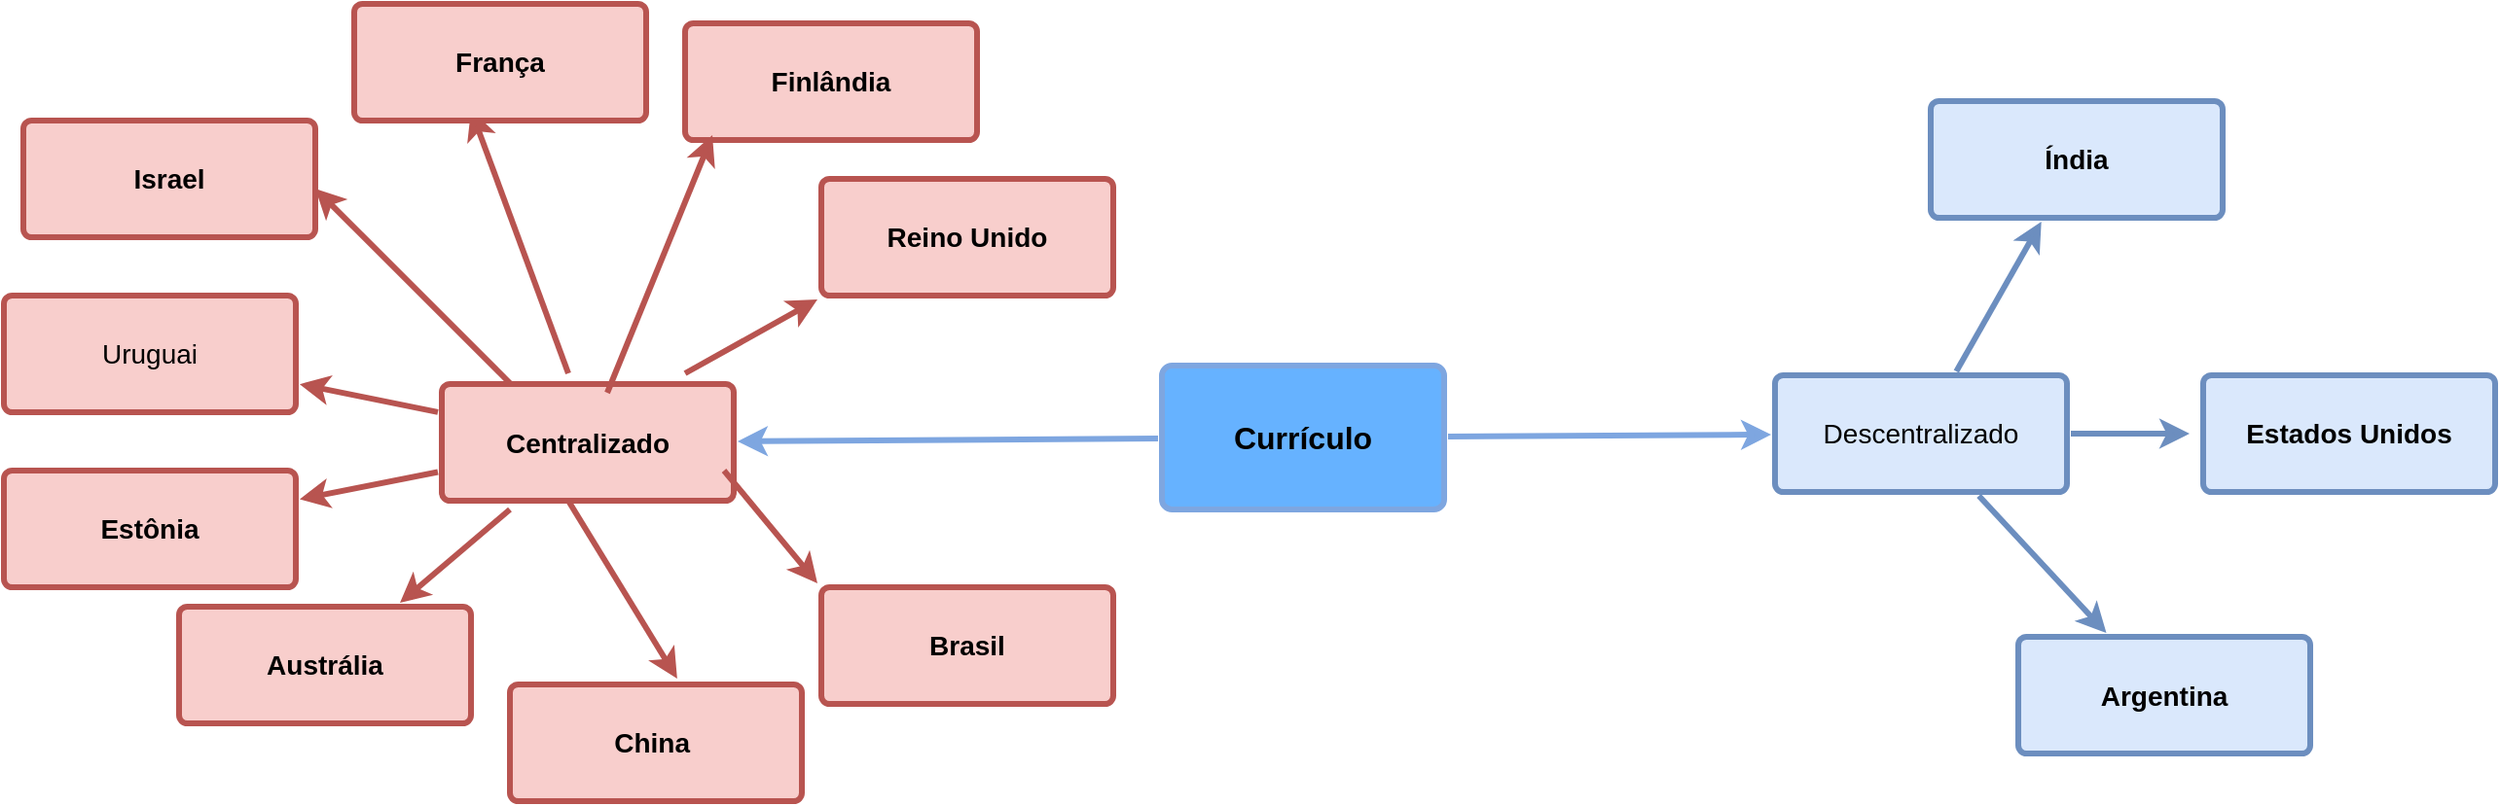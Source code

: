 <mxfile version="26.0.6">
  <diagram id="6a731a19-8d31-9384-78a2-239565b7b9f0" name="Page-1">
    <mxGraphModel dx="2283" dy="592" grid="1" gridSize="10" guides="1" tooltips="1" connect="1" arrows="1" fold="1" page="1" pageScale="1" pageWidth="1169" pageHeight="827" background="none" math="0" shadow="0">
      <root>
        <mxCell id="0" />
        <mxCell id="1" parent="0" />
        <mxCell id="1746" value="" style="edgeStyle=none;rounded=0;jumpStyle=none;html=1;shadow=0;labelBackgroundColor=none;startArrow=none;startFill=0;endArrow=classic;endFill=1;jettySize=auto;orthogonalLoop=1;strokeColor=#7EA6E0;strokeWidth=3;fontFamily=Helvetica;fontSize=16;fontColor=#23445D;spacing=5;" parent="1" source="1749" target="1771" edge="1">
          <mxGeometry relative="1" as="geometry" />
        </mxCell>
        <mxCell id="1748" value="" style="edgeStyle=none;rounded=0;jumpStyle=none;html=1;shadow=0;labelBackgroundColor=none;startArrow=none;startFill=0;endArrow=classic;endFill=1;jettySize=auto;orthogonalLoop=1;strokeColor=#7EA6E0;strokeWidth=3;fontFamily=Helvetica;fontSize=16;fontColor=#23445D;spacing=5;" parent="1" source="1749" target="1753" edge="1">
          <mxGeometry relative="1" as="geometry" />
        </mxCell>
        <mxCell id="1749" value="&lt;font style=&quot;color: rgb(0, 0, 0);&quot;&gt;Currículo&lt;/font&gt;" style="rounded=1;whiteSpace=wrap;html=1;shadow=0;labelBackgroundColor=none;strokeColor=#7EA6E0;strokeWidth=3;fillColor=#66B2FF;fontFamily=Helvetica;fontSize=16;fontColor=#FFFFFF;align=center;fontStyle=1;spacing=5;arcSize=7;perimeterSpacing=2;" parent="1" vertex="1">
          <mxGeometry x="585" y="376" width="145" height="74" as="geometry" />
        </mxCell>
        <mxCell id="1750" value="" style="edgeStyle=none;rounded=1;jumpStyle=none;html=1;shadow=0;labelBackgroundColor=none;startArrow=none;startFill=0;jettySize=auto;orthogonalLoop=1;strokeColor=#b85450;strokeWidth=3;fontFamily=Helvetica;fontSize=14;fontColor=#FFFFFF;spacing=5;fontStyle=1;fillColor=#f8cecc;" parent="1" edge="1">
          <mxGeometry relative="1" as="geometry">
            <mxPoint x="250" y="385" as="sourcePoint" />
            <mxPoint x="150.004" y="285" as="targetPoint" />
          </mxGeometry>
        </mxCell>
        <mxCell id="1751" value="" style="edgeStyle=none;rounded=1;jumpStyle=none;html=1;shadow=0;labelBackgroundColor=none;startArrow=none;startFill=0;jettySize=auto;orthogonalLoop=1;strokeColor=#b85450;strokeWidth=3;fontFamily=Helvetica;fontSize=14;fontColor=#FFFFFF;spacing=5;fontStyle=1;fillColor=#f8cecc;" parent="1" source="1753" target="1755" edge="1">
          <mxGeometry relative="1" as="geometry" />
        </mxCell>
        <mxCell id="1752" value="" style="edgeStyle=none;rounded=1;jumpStyle=none;html=1;shadow=0;labelBackgroundColor=none;startArrow=none;startFill=0;jettySize=auto;orthogonalLoop=1;strokeColor=#b85450;strokeWidth=3;fontFamily=Helvetica;fontSize=14;fontColor=#FFFFFF;spacing=5;fontStyle=1;fillColor=#f8cecc;" parent="1" source="1753" target="1754" edge="1">
          <mxGeometry relative="1" as="geometry" />
        </mxCell>
        <mxCell id="1753" value="&lt;font style=&quot;color: rgb(0, 0, 0);&quot;&gt;Centralizado&lt;/font&gt;" style="rounded=1;whiteSpace=wrap;html=1;shadow=0;labelBackgroundColor=none;strokeColor=#b85450;strokeWidth=3;fillColor=#f8cecc;fontFamily=Helvetica;fontSize=14;align=center;spacing=5;fontStyle=1;arcSize=7;perimeterSpacing=2;" parent="1" vertex="1">
          <mxGeometry x="215" y="385.5" width="150" height="60" as="geometry" />
        </mxCell>
        <mxCell id="1754" value="&lt;b&gt;&lt;font style=&quot;color: rgb(0, 0, 0);&quot;&gt;Estônia&lt;/font&gt;&lt;/b&gt;" style="rounded=1;whiteSpace=wrap;html=1;shadow=0;labelBackgroundColor=none;strokeColor=#b85450;strokeWidth=3;fillColor=#f8cecc;fontFamily=Helvetica;fontSize=14;align=center;spacing=5;fontStyle=0;arcSize=7;perimeterSpacing=2;" parent="1" vertex="1">
          <mxGeometry x="-10" y="430" width="150" height="60" as="geometry" />
        </mxCell>
        <mxCell id="1755" value="&lt;font style=&quot;color: rgb(0, 0, 0);&quot;&gt;Uruguai&lt;/font&gt;" style="rounded=1;whiteSpace=wrap;html=1;shadow=0;labelBackgroundColor=none;strokeColor=#b85450;strokeWidth=3;fillColor=#f8cecc;fontFamily=Helvetica;fontSize=14;align=center;spacing=5;fontStyle=0;arcSize=7;perimeterSpacing=2;" parent="1" vertex="1">
          <mxGeometry x="-10" y="340" width="150" height="60" as="geometry" />
        </mxCell>
        <mxCell id="1756" value="&lt;span&gt;&lt;font style=&quot;color: rgb(0, 0, 0);&quot;&gt;&lt;b&gt;Israel&lt;/b&gt;&lt;/font&gt;&lt;/span&gt;" style="rounded=1;whiteSpace=wrap;html=1;shadow=0;labelBackgroundColor=none;strokeColor=#b85450;strokeWidth=3;fillColor=#f8cecc;fontFamily=Helvetica;fontSize=14;align=center;spacing=5;fontStyle=0;arcSize=7;perimeterSpacing=2;" parent="1" vertex="1">
          <mxGeometry y="250" width="150" height="60" as="geometry" />
        </mxCell>
        <mxCell id="1771" value="&lt;span style=&quot;font-weight: normal;&quot;&gt;&lt;font style=&quot;color: rgb(0, 0, 0);&quot;&gt;Descentralizado&lt;/font&gt;&lt;/span&gt;" style="rounded=1;whiteSpace=wrap;html=1;shadow=0;labelBackgroundColor=none;strokeColor=#6c8ebf;strokeWidth=3;fillColor=#dae8fc;fontFamily=Helvetica;fontSize=14;align=center;spacing=5;fontStyle=1;arcSize=7;perimeterSpacing=2;" parent="1" vertex="1">
          <mxGeometry x="900" y="381.0" width="150" height="60" as="geometry" />
        </mxCell>
        <mxCell id="1774" value="&lt;b&gt;&lt;font style=&quot;color: rgb(0, 0, 0);&quot;&gt;Argentina&lt;/font&gt;&lt;/b&gt;" style="rounded=1;whiteSpace=wrap;html=1;shadow=0;labelBackgroundColor=none;strokeColor=#6c8ebf;strokeWidth=3;fillColor=#dae8fc;fontFamily=Helvetica;fontSize=14;align=center;spacing=5;fontStyle=0;arcSize=7;perimeterSpacing=2;" parent="1" vertex="1">
          <mxGeometry x="1025" y="515.5" width="150" height="60" as="geometry" />
        </mxCell>
        <mxCell id="1775" value="" style="edgeStyle=none;rounded=1;jumpStyle=none;html=1;shadow=0;labelBackgroundColor=none;startArrow=none;startFill=0;jettySize=auto;orthogonalLoop=1;strokeColor=#6c8ebf;strokeWidth=3;fontFamily=Helvetica;fontSize=14;fontColor=#FFFFFF;spacing=5;fontStyle=1;fillColor=#dae8fc;" parent="1" source="1771" target="1774" edge="1">
          <mxGeometry relative="1" as="geometry" />
        </mxCell>
        <mxCell id="1776" value="&lt;b&gt;&lt;font style=&quot;color: rgb(0, 0, 0);&quot;&gt;Estados Unidos&lt;/font&gt;&lt;/b&gt;" style="rounded=1;whiteSpace=wrap;html=1;shadow=0;labelBackgroundColor=none;strokeColor=#6c8ebf;strokeWidth=3;fillColor=#dae8fc;fontFamily=Helvetica;fontSize=14;align=center;spacing=5;fontStyle=0;arcSize=7;perimeterSpacing=2;" parent="1" vertex="1">
          <mxGeometry x="1120" y="381" width="150" height="60" as="geometry" />
        </mxCell>
        <mxCell id="1777" value="" style="edgeStyle=none;rounded=1;jumpStyle=none;html=1;shadow=0;labelBackgroundColor=none;startArrow=none;startFill=0;jettySize=auto;orthogonalLoop=1;strokeColor=#6c8ebf;strokeWidth=3;fontFamily=Helvetica;fontSize=14;fontColor=#FFFFFF;spacing=5;fontStyle=1;fillColor=#dae8fc;" parent="1" source="1771" edge="1">
          <mxGeometry relative="1" as="geometry">
            <mxPoint x="1113" y="411" as="targetPoint" />
          </mxGeometry>
        </mxCell>
        <mxCell id="1778" value="&lt;b&gt;&lt;font style=&quot;color: rgb(0, 0, 0);&quot;&gt;Índia&lt;/font&gt;&lt;/b&gt;" style="rounded=1;whiteSpace=wrap;html=1;shadow=0;labelBackgroundColor=none;strokeColor=#6c8ebf;strokeWidth=3;fillColor=#dae8fc;fontFamily=Helvetica;fontSize=14;align=center;spacing=5;fontStyle=0;arcSize=7;perimeterSpacing=2;" parent="1" vertex="1">
          <mxGeometry x="980" y="240" width="150" height="60" as="geometry" />
        </mxCell>
        <mxCell id="1779" value="" style="edgeStyle=none;rounded=1;jumpStyle=none;html=1;shadow=0;labelBackgroundColor=none;startArrow=none;startFill=0;jettySize=auto;orthogonalLoop=1;strokeColor=#6c8ebf;strokeWidth=3;fontFamily=Helvetica;fontSize=14;fontColor=#FFFFFF;spacing=5;fontStyle=1;fillColor=#dae8fc;" parent="1" source="1771" target="1778" edge="1">
          <mxGeometry relative="1" as="geometry" />
        </mxCell>
        <mxCell id="YilM_UQv-LvqTJ6ShyUf-1779" value="" style="edgeStyle=none;rounded=1;jumpStyle=none;html=1;shadow=0;labelBackgroundColor=none;startArrow=none;startFill=0;jettySize=auto;orthogonalLoop=1;strokeColor=#b85450;strokeWidth=3;fontFamily=Helvetica;fontSize=14;fontColor=#FFFFFF;spacing=5;fontStyle=1;fillColor=#f8cecc;" parent="1" edge="1">
          <mxGeometry relative="1" as="geometry">
            <mxPoint x="280" y="380" as="sourcePoint" />
            <mxPoint x="230" y="244.5" as="targetPoint" />
          </mxGeometry>
        </mxCell>
        <mxCell id="YilM_UQv-LvqTJ6ShyUf-1780" value="&lt;b&gt;&lt;font style=&quot;color: rgb(0, 0, 0);&quot;&gt;França&lt;/font&gt;&lt;/b&gt;" style="rounded=1;whiteSpace=wrap;html=1;shadow=0;labelBackgroundColor=none;strokeColor=#b85450;strokeWidth=3;fillColor=#f8cecc;fontFamily=Helvetica;fontSize=14;align=center;spacing=5;fontStyle=0;arcSize=7;perimeterSpacing=2;" parent="1" vertex="1">
          <mxGeometry x="170" y="190" width="150" height="60" as="geometry" />
        </mxCell>
        <mxCell id="YilM_UQv-LvqTJ6ShyUf-1781" value="&lt;font style=&quot;color: rgb(0, 0, 0);&quot;&gt;&lt;b&gt;Finlândia&lt;/b&gt;&lt;/font&gt;" style="rounded=1;whiteSpace=wrap;html=1;shadow=0;labelBackgroundColor=none;strokeColor=#b85450;strokeWidth=3;fillColor=#f8cecc;fontFamily=Helvetica;fontSize=14;align=center;spacing=5;fontStyle=0;arcSize=7;perimeterSpacing=2;" parent="1" vertex="1">
          <mxGeometry x="340" y="200" width="150" height="60" as="geometry" />
        </mxCell>
        <mxCell id="YilM_UQv-LvqTJ6ShyUf-1782" value="&lt;font style=&quot;color: rgb(0, 0, 0);&quot;&gt;&lt;b&gt;China&amp;nbsp;&lt;/b&gt;&lt;/font&gt;" style="rounded=1;whiteSpace=wrap;html=1;shadow=0;labelBackgroundColor=none;strokeColor=#b85450;strokeWidth=3;fillColor=#f8cecc;fontFamily=Helvetica;fontSize=14;align=center;spacing=5;fontStyle=0;arcSize=7;perimeterSpacing=2;" parent="1" vertex="1">
          <mxGeometry x="250" y="540" width="150" height="60" as="geometry" />
        </mxCell>
        <mxCell id="YilM_UQv-LvqTJ6ShyUf-1783" value="&lt;b&gt;&lt;font style=&quot;color: rgb(0, 0, 0);&quot;&gt;Austrália&lt;/font&gt;&lt;/b&gt;" style="rounded=1;whiteSpace=wrap;html=1;shadow=0;labelBackgroundColor=none;strokeColor=#b85450;strokeWidth=3;fillColor=#f8cecc;fontFamily=Helvetica;fontSize=14;align=center;spacing=5;fontStyle=0;arcSize=7;perimeterSpacing=2;" parent="1" vertex="1">
          <mxGeometry x="80" y="500" width="150" height="60" as="geometry" />
        </mxCell>
        <mxCell id="YilM_UQv-LvqTJ6ShyUf-1784" value="" style="edgeStyle=none;rounded=1;jumpStyle=none;html=1;shadow=0;labelBackgroundColor=none;startArrow=none;startFill=0;jettySize=auto;orthogonalLoop=1;strokeColor=#b85450;strokeWidth=3;fontFamily=Helvetica;fontSize=14;fontColor=#FFFFFF;spacing=5;fontStyle=1;fillColor=#f8cecc;entryX=0.104;entryY=0.93;entryDx=0;entryDy=0;entryPerimeter=0;" parent="1" target="YilM_UQv-LvqTJ6ShyUf-1781" edge="1">
          <mxGeometry relative="1" as="geometry">
            <mxPoint x="300" y="390" as="sourcePoint" />
            <mxPoint x="270" y="290" as="targetPoint" />
          </mxGeometry>
        </mxCell>
        <mxCell id="YilM_UQv-LvqTJ6ShyUf-1785" value="" style="edgeStyle=none;rounded=1;jumpStyle=none;html=1;shadow=0;labelBackgroundColor=none;startArrow=none;startFill=0;jettySize=auto;orthogonalLoop=1;strokeColor=#b85450;strokeWidth=3;fontFamily=Helvetica;fontSize=14;fontColor=#FFFFFF;spacing=5;fontStyle=1;fillColor=#f8cecc;entryX=0.75;entryY=0;entryDx=0;entryDy=0;" parent="1" target="YilM_UQv-LvqTJ6ShyUf-1783" edge="1">
          <mxGeometry relative="1" as="geometry">
            <mxPoint x="250" y="450" as="sourcePoint" />
            <mxPoint x="210" y="490" as="targetPoint" />
          </mxGeometry>
        </mxCell>
        <mxCell id="YilM_UQv-LvqTJ6ShyUf-1786" value="" style="edgeStyle=none;rounded=1;jumpStyle=none;html=1;shadow=0;labelBackgroundColor=none;startArrow=none;startFill=0;jettySize=auto;orthogonalLoop=1;strokeColor=#b85450;strokeWidth=3;fontFamily=Helvetica;fontSize=14;fontColor=#FFFFFF;spacing=5;fontStyle=1;fillColor=#f8cecc;entryX=0;entryY=0;entryDx=0;entryDy=0;" parent="1" target="YilM_UQv-LvqTJ6ShyUf-1787" edge="1">
          <mxGeometry relative="1" as="geometry">
            <mxPoint x="360" y="430" as="sourcePoint" />
            <mxPoint x="410" y="480" as="targetPoint" />
          </mxGeometry>
        </mxCell>
        <mxCell id="YilM_UQv-LvqTJ6ShyUf-1787" value="&lt;b&gt;&lt;font style=&quot;color: rgb(0, 0, 0);&quot;&gt;Brasil&lt;/font&gt;&lt;/b&gt;" style="rounded=1;whiteSpace=wrap;html=1;shadow=0;labelBackgroundColor=none;strokeColor=#b85450;strokeWidth=3;fillColor=#f8cecc;fontFamily=Helvetica;fontSize=14;align=center;spacing=5;fontStyle=0;arcSize=7;perimeterSpacing=2;" parent="1" vertex="1">
          <mxGeometry x="410" y="490" width="150" height="60" as="geometry" />
        </mxCell>
        <mxCell id="YilM_UQv-LvqTJ6ShyUf-1788" value="&lt;font style=&quot;color: rgb(0, 0, 0);&quot;&gt;&lt;b&gt;Reino Unido&lt;/b&gt;&lt;/font&gt;" style="rounded=1;whiteSpace=wrap;html=1;shadow=0;labelBackgroundColor=none;strokeColor=#b85450;strokeWidth=3;fillColor=#f8cecc;fontFamily=Helvetica;fontSize=14;align=center;spacing=5;fontStyle=0;arcSize=7;perimeterSpacing=2;" parent="1" vertex="1">
          <mxGeometry x="410" y="280" width="150" height="60" as="geometry" />
        </mxCell>
        <mxCell id="YilM_UQv-LvqTJ6ShyUf-1791" value="" style="edgeStyle=none;rounded=1;jumpStyle=none;html=1;shadow=0;labelBackgroundColor=none;startArrow=none;startFill=0;jettySize=auto;orthogonalLoop=1;strokeColor=#b85450;strokeWidth=3;fontFamily=Helvetica;fontSize=14;fontColor=#FFFFFF;spacing=5;fontStyle=1;fillColor=#f8cecc;entryX=0.571;entryY=-0.016;entryDx=0;entryDy=0;entryPerimeter=0;" parent="1" target="YilM_UQv-LvqTJ6ShyUf-1782" edge="1">
          <mxGeometry relative="1" as="geometry">
            <mxPoint x="280" y="445.5" as="sourcePoint" />
            <mxPoint x="320" y="545.5" as="targetPoint" />
          </mxGeometry>
        </mxCell>
        <mxCell id="YilM_UQv-LvqTJ6ShyUf-1792" value="" style="edgeStyle=none;rounded=1;jumpStyle=none;html=1;shadow=0;labelBackgroundColor=none;startArrow=none;startFill=0;jettySize=auto;orthogonalLoop=1;strokeColor=#b85450;strokeWidth=3;fontFamily=Helvetica;fontSize=14;fontColor=#FFFFFF;spacing=5;fontStyle=1;fillColor=#f8cecc;entryX=0;entryY=1;entryDx=0;entryDy=0;" parent="1" target="YilM_UQv-LvqTJ6ShyUf-1788" edge="1">
          <mxGeometry relative="1" as="geometry">
            <mxPoint x="340" y="380" as="sourcePoint" />
            <mxPoint x="340" y="570" as="targetPoint" />
          </mxGeometry>
        </mxCell>
      </root>
    </mxGraphModel>
  </diagram>
</mxfile>
